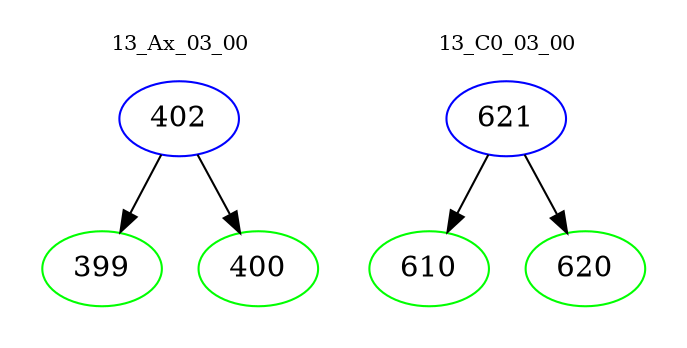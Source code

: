 digraph{
subgraph cluster_0 {
color = white
label = "13_Ax_03_00";
fontsize=10;
T0_402 [label="402", color="blue"]
T0_402 -> T0_399 [color="black"]
T0_399 [label="399", color="green"]
T0_402 -> T0_400 [color="black"]
T0_400 [label="400", color="green"]
}
subgraph cluster_1 {
color = white
label = "13_C0_03_00";
fontsize=10;
T1_621 [label="621", color="blue"]
T1_621 -> T1_610 [color="black"]
T1_610 [label="610", color="green"]
T1_621 -> T1_620 [color="black"]
T1_620 [label="620", color="green"]
}
}
